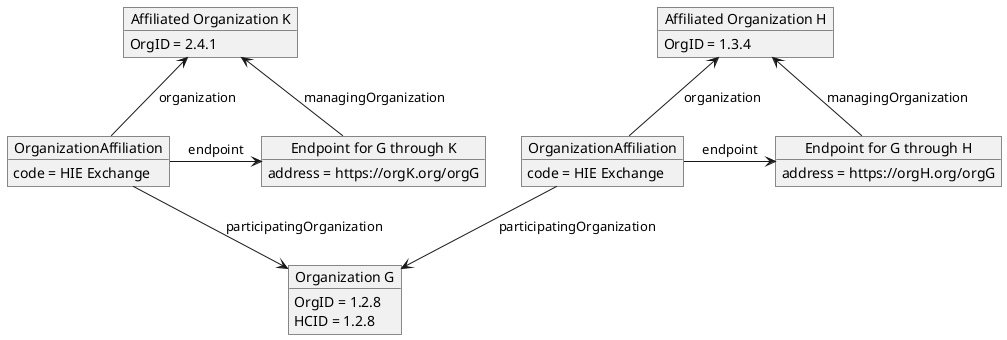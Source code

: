 @startuml dir-org-specific-endpoint-multiple-routes
hide footbox

object "Organization G" as OrganizationG
OrganizationG : OrgID = 1.2.8
OrganizationG : HCID = 1.2.8
object "Affiliated Organization H" as OrganizationH
OrganizationH : OrgID = 1.3.4
object "OrganizationAffiliation" as OrgAff
OrgAff : code = HIE Exchange
object "Endpoint for G through H" as EndpointH
EndpointH : address = https://orgH.org/orgG

object "Affiliated Organization K" as OrganizationK
OrganizationK : OrgID = 2.4.1
object "OrganizationAffiliation" as OrgAff2
OrgAff2 : code = HIE Exchange
object "Endpoint for G through K" as EndpointK
EndpointK : address = https://orgK.org/orgG

OrgAff --> OrganizationG : participatingOrganization
OrganizationH <-- OrgAff : organization
OrgAff -> EndpointH : endpoint
OrganizationH <- EndpointH : managingOrganization

OrgAff2 --> OrganizationG : participatingOrganization
OrganizationK <-- OrgAff2 : organization
OrgAff2 -> EndpointK : endpoint
OrganizationK <- EndpointK : managingOrganization

@enduml
